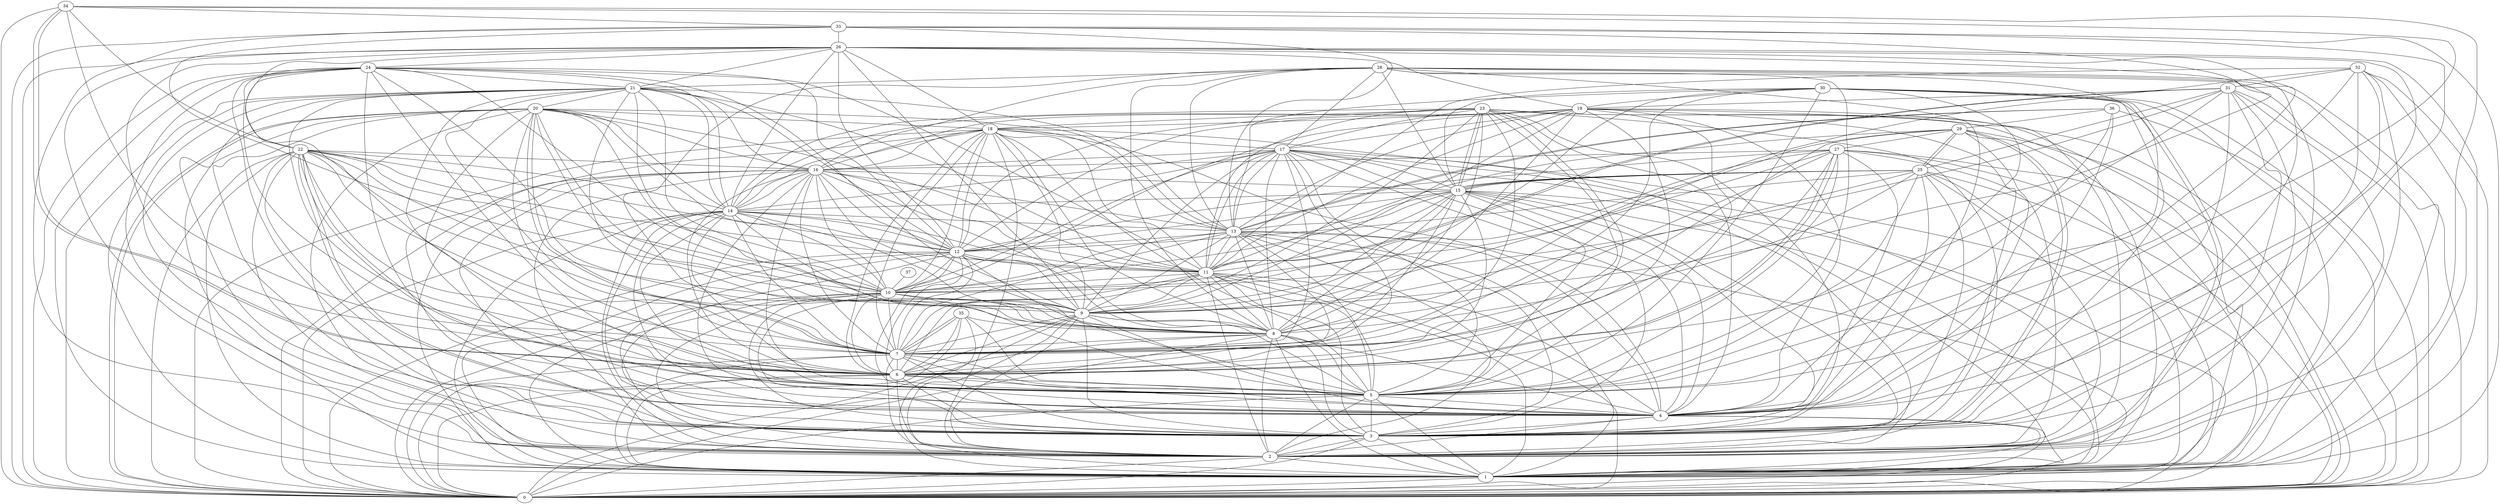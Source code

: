 graph G {
0;
1;
2;
3;
4;
5;
6;
7;
8;
9;
10;
11;
12;
13;
14;
15;
16;
17;
18;
19;
20;
21;
22;
23;
24;
25;
26;
27;
28;
29;
30;
31;
32;
33;
34;
35;
36;
37;
37--10 ;
36--13 ;
36--13 ;
36--5 ;
36--29 ;
36--4 ;
36--0 ;
35--7 ;
35--6 ;
35--8 ;
35--1 ;
35--5 ;
35--7 ;
35--0 ;
34--33 ;
34--2 ;
34--6 ;
34--0 ;
34--7 ;
34--22 ;
34--5 ;
34--6 ;
33--10 ;
33--2 ;
33--26 ;
33--13 ;
33--9 ;
33--1 ;
33--0 ;
33--3 ;
32--31 ;
32--3 ;
32--11 ;
32--5 ;
32--10 ;
32--2 ;
32--0 ;
32--1 ;
32--4 ;
31--19 ;
31--11 ;
31--25 ;
31--10 ;
31--6 ;
31--11 ;
31--4 ;
31--3 ;
31--1 ;
31--0 ;
31--2 ;
30--2 ;
30--15 ;
30--2 ;
30--5 ;
30--7 ;
30--0 ;
30--13 ;
30--9 ;
30--19 ;
30--3 ;
30--1 ;
30--4 ;
29--25 ;
29--11 ;
29--27 ;
29--3 ;
29--7 ;
29--25 ;
29--8 ;
29--3 ;
29--1 ;
29--4 ;
29--0 ;
28--16 ;
28--1 ;
28--7 ;
28--21 ;
28--15 ;
28--17 ;
28--3 ;
28--8 ;
28--13 ;
28--5 ;
28--4 ;
28--0 ;
28--2 ;
27--7 ;
27--6 ;
27--5 ;
27--16 ;
27--12 ;
27--8 ;
27--10 ;
27--6 ;
27--2 ;
27--1 ;
27--9 ;
27--0 ;
27--4 ;
26--4 ;
26--18 ;
26--7 ;
26--9 ;
26--14 ;
26--6 ;
26--24 ;
26--19 ;
26--21 ;
26--12 ;
26--0 ;
26--1 ;
26--3 ;
26--5 ;
26--2 ;
25--15 ;
25--4 ;
25--15 ;
25--8 ;
25--15 ;
25--0 ;
25--15 ;
25--5 ;
25--2 ;
25--9 ;
25--3 ;
25--1 ;
25--12 ;
24--22 ;
24--21 ;
24--12 ;
24--0 ;
24--10 ;
24--4 ;
24--11 ;
24--9 ;
24--8 ;
24--6 ;
24--5 ;
24--2 ;
24--14 ;
24--1 ;
24--3 ;
23--18 ;
23--15 ;
23--3 ;
23--15 ;
23--17 ;
23--7 ;
23--9 ;
23--4 ;
23--8 ;
23--1 ;
23--14 ;
23--11 ;
23--2 ;
23--0 ;
23--5 ;
23--6 ;
23--12 ;
22--5 ;
22--4 ;
22--1 ;
22--4 ;
22--5 ;
22--6 ;
22--16 ;
22--9 ;
22--10 ;
22--11 ;
22--14 ;
22--7 ;
22--2 ;
22--8 ;
22--3 ;
22--12 ;
22--0 ;
21--20 ;
21--5 ;
21--3 ;
21--13 ;
21--8 ;
21--7 ;
21--10 ;
21--12 ;
21--2 ;
21--16 ;
21--6 ;
21--11 ;
21--9 ;
21--1 ;
21--0 ;
21--14 ;
20--9 ;
20--2 ;
20--7 ;
20--8 ;
20--7 ;
20--0 ;
20--13 ;
20--18 ;
20--0 ;
20--12 ;
20--14 ;
20--4 ;
20--10 ;
20--6 ;
20--11 ;
20--1 ;
20--3 ;
20--16 ;
19--17 ;
19--13 ;
19--8 ;
19--3 ;
19--16 ;
19--18 ;
19--14 ;
19--4 ;
19--10 ;
19--2 ;
19--5 ;
19--9 ;
19--12 ;
19--11 ;
19--1 ;
19--6 ;
18--13 ;
18--11 ;
18--1 ;
18--4 ;
18--5 ;
18--0 ;
18--3 ;
18--2 ;
18--14 ;
18--7 ;
18--16 ;
18--8 ;
18--10 ;
18--17 ;
18--12 ;
18--6 ;
18--9 ;
17--9 ;
17--1 ;
17--16 ;
17--10 ;
17--7 ;
17--14 ;
17--5 ;
17--13 ;
17--15 ;
17--6 ;
17--8 ;
17--4 ;
17--0 ;
17--3 ;
17--12 ;
17--11 ;
17--2 ;
16--12 ;
16--13 ;
16--3 ;
16--5 ;
16--10 ;
16--6 ;
16--8 ;
16--1 ;
16--15 ;
16--7 ;
16--14 ;
16--11 ;
16--9 ;
16--0 ;
16--4 ;
16--2 ;
15--4 ;
15--14 ;
15--6 ;
15--0 ;
15--11 ;
15--2 ;
15--10 ;
15--1 ;
15--3 ;
15--8 ;
15--13 ;
15--7 ;
15--5 ;
15--12 ;
15--9 ;
14--3 ;
14--5 ;
14--13 ;
14--1 ;
14--0 ;
14--6 ;
14--2 ;
14--12 ;
14--4 ;
14--11 ;
14--9 ;
14--8 ;
14--10 ;
14--7 ;
13--1 ;
13--10 ;
13--12 ;
13--0 ;
13--2 ;
13--9 ;
13--6 ;
13--7 ;
13--4 ;
13--8 ;
13--11 ;
13--5 ;
13--3 ;
12--6 ;
12--9 ;
12--0 ;
12--10 ;
12--7 ;
12--3 ;
12--2 ;
12--1 ;
12--11 ;
12--4 ;
12--8 ;
12--5 ;
11--8 ;
11--9 ;
11--4 ;
11--3 ;
11--1 ;
11--0 ;
11--7 ;
11--6 ;
11--2 ;
11--10 ;
11--5 ;
10--4 ;
10--5 ;
10--3 ;
10--9 ;
10--6 ;
10--1 ;
10--0 ;
10--7 ;
10--8 ;
10--2 ;
9--1 ;
9--0 ;
9--4 ;
9--2 ;
9--8 ;
9--3 ;
9--5 ;
9--7 ;
9--6 ;
8--7 ;
8--5 ;
8--1 ;
8--4 ;
8--2 ;
8--6 ;
8--3 ;
8--0 ;
7--4 ;
7--0 ;
7--5 ;
7--1 ;
7--3 ;
7--6 ;
7--2 ;
6--1 ;
6--0 ;
6--3 ;
6--5 ;
6--2 ;
6--4 ;
5--2 ;
5--3 ;
5--0 ;
5--1 ;
5--4 ;
4--3 ;
4--0 ;
4--2 ;
4--1 ;
3--0 ;
3--1 ;
3--2 ;
2--1 ;
2--0 ;
1--0 ;
}
